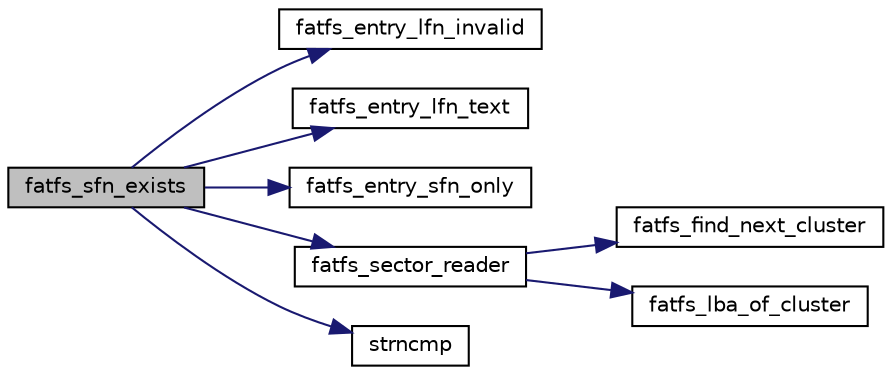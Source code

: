 digraph "fatfs_sfn_exists"
{
 // LATEX_PDF_SIZE
  edge [fontname="Helvetica",fontsize="10",labelfontname="Helvetica",labelfontsize="10"];
  node [fontname="Helvetica",fontsize="10",shape=record];
  rankdir="LR";
  Node1 [label="fatfs_sfn_exists",height=0.2,width=0.4,color="black", fillcolor="grey75", style="filled", fontcolor="black",tooltip=" "];
  Node1 -> Node2 [color="midnightblue",fontsize="10",style="solid",fontname="Helvetica"];
  Node2 [label="fatfs_entry_lfn_invalid",height=0.2,width=0.4,color="black", fillcolor="white", style="filled",URL="$fat__misc_8c.html#a4ed58a36d5257fed8f10aaca95433cdf",tooltip=" "];
  Node1 -> Node3 [color="midnightblue",fontsize="10",style="solid",fontname="Helvetica"];
  Node3 [label="fatfs_entry_lfn_text",height=0.2,width=0.4,color="black", fillcolor="white", style="filled",URL="$fat__misc_8c.html#a7dac9a0d5348d1d6e9df6479c29d03c4",tooltip=" "];
  Node1 -> Node4 [color="midnightblue",fontsize="10",style="solid",fontname="Helvetica"];
  Node4 [label="fatfs_entry_sfn_only",height=0.2,width=0.4,color="black", fillcolor="white", style="filled",URL="$fat__misc_8c.html#a0c733bd55626e6751be7a7fcd770acd5",tooltip=" "];
  Node1 -> Node5 [color="midnightblue",fontsize="10",style="solid",fontname="Helvetica"];
  Node5 [label="fatfs_sector_reader",height=0.2,width=0.4,color="black", fillcolor="white", style="filled",URL="$fat__access_8c.html#a934acbcc4c095b05eaacea0333675ed3",tooltip=" "];
  Node5 -> Node6 [color="midnightblue",fontsize="10",style="solid",fontname="Helvetica"];
  Node6 [label="fatfs_find_next_cluster",height=0.2,width=0.4,color="black", fillcolor="white", style="filled",URL="$fat__table_8c.html#af6297d64179e09d929493451ab68d6e6",tooltip=" "];
  Node5 -> Node7 [color="midnightblue",fontsize="10",style="solid",fontname="Helvetica"];
  Node7 [label="fatfs_lba_of_cluster",height=0.2,width=0.4,color="black", fillcolor="white", style="filled",URL="$fat__access_8c.html#adda5a5dde3548cd09943efcbe5534c62",tooltip=" "];
  Node1 -> Node8 [color="midnightblue",fontsize="10",style="solid",fontname="Helvetica"];
  Node8 [label="strncmp",height=0.2,width=0.4,color="black", fillcolor="white", style="filled",URL="$lib_8h.html#a6395668b53785234b479045e1773a6a4",tooltip=" "];
}
